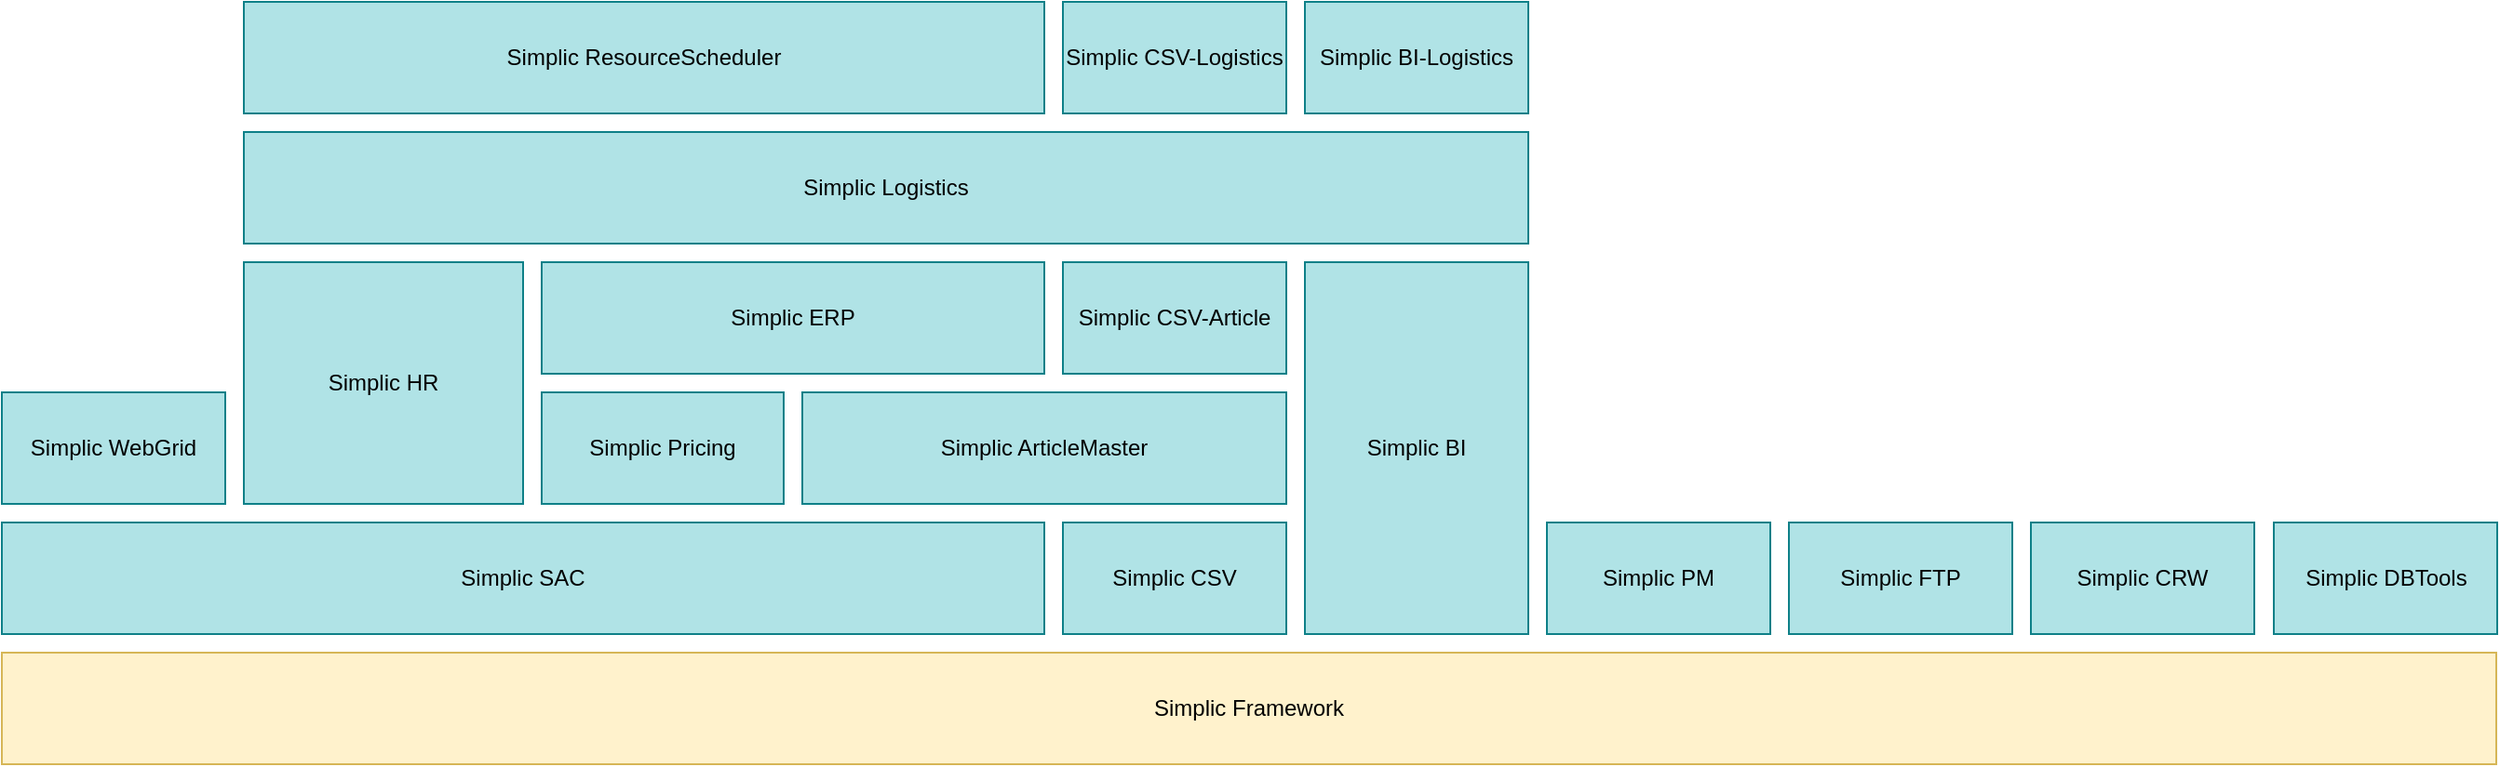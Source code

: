 <mxfile version="13.7.9" type="device"><diagram id="aAwWcRBURt38Q2XwqWzv" name="Seite-1"><mxGraphModel dx="2249" dy="942" grid="1" gridSize="10" guides="1" tooltips="1" connect="1" arrows="1" fold="1" page="1" pageScale="1" pageWidth="827" pageHeight="1169" math="0" shadow="0"><root><mxCell id="0"/><mxCell id="1" parent="0"/><mxCell id="mWttYkodErPyp53WULLv-1" value="Simplic Framework" style="rounded=0;whiteSpace=wrap;html=1;fillColor=#fff2cc;strokeColor=#d6b656;" vertex="1" parent="1"><mxGeometry x="-100" y="500" width="1340" height="60" as="geometry"/></mxCell><mxCell id="mWttYkodErPyp53WULLv-2" value="Simplic SAC" style="rounded=0;whiteSpace=wrap;html=1;fillColor=#b0e3e6;strokeColor=#0e8088;" vertex="1" parent="1"><mxGeometry x="-100" y="430" width="560" height="60" as="geometry"/></mxCell><mxCell id="mWttYkodErPyp53WULLv-3" value="Simplic Pricing" style="rounded=0;whiteSpace=wrap;html=1;fillColor=#b0e3e6;strokeColor=#0e8088;" vertex="1" parent="1"><mxGeometry x="190" y="360" width="130" height="60" as="geometry"/></mxCell><mxCell id="mWttYkodErPyp53WULLv-4" value="Simplic HR" style="rounded=0;whiteSpace=wrap;html=1;strokeColor=#0e8088;fillColor=#b0e3e6;" vertex="1" parent="1"><mxGeometry x="30" y="290" width="150" height="130" as="geometry"/></mxCell><mxCell id="mWttYkodErPyp53WULLv-5" value="Simplic ArticleMaster" style="rounded=0;whiteSpace=wrap;html=1;fillColor=#b0e3e6;strokeColor=#0e8088;" vertex="1" parent="1"><mxGeometry x="330" y="360" width="260" height="60" as="geometry"/></mxCell><mxCell id="mWttYkodErPyp53WULLv-6" value="Simplic ERP" style="rounded=0;whiteSpace=wrap;html=1;fillColor=#b0e3e6;strokeColor=#0e8088;" vertex="1" parent="1"><mxGeometry x="190" y="290" width="270" height="60" as="geometry"/></mxCell><mxCell id="mWttYkodErPyp53WULLv-7" value="Simplic Logistics" style="rounded=0;whiteSpace=wrap;html=1;fillColor=#b0e3e6;strokeColor=#0e8088;" vertex="1" parent="1"><mxGeometry x="30" y="220" width="690" height="60" as="geometry"/></mxCell><mxCell id="mWttYkodErPyp53WULLv-8" value="Simplic FTP" style="rounded=0;whiteSpace=wrap;html=1;fillColor=#b0e3e6;strokeColor=#0e8088;" vertex="1" parent="1"><mxGeometry x="860" y="430" width="120" height="60" as="geometry"/></mxCell><mxCell id="mWttYkodErPyp53WULLv-9" value="Simplic PM" style="rounded=0;whiteSpace=wrap;html=1;fillColor=#b0e3e6;strokeColor=#0e8088;" vertex="1" parent="1"><mxGeometry x="730" y="430" width="120" height="60" as="geometry"/></mxCell><mxCell id="mWttYkodErPyp53WULLv-10" value="Simplic ResourceScheduler" style="rounded=0;whiteSpace=wrap;html=1;fillColor=#b0e3e6;strokeColor=#0e8088;" vertex="1" parent="1"><mxGeometry x="30" y="150" width="430" height="60" as="geometry"/></mxCell><mxCell id="mWttYkodErPyp53WULLv-11" value="Simplic CSV" style="rounded=0;whiteSpace=wrap;html=1;fillColor=#b0e3e6;strokeColor=#0e8088;" vertex="1" parent="1"><mxGeometry x="470" y="430" width="120" height="60" as="geometry"/></mxCell><mxCell id="mWttYkodErPyp53WULLv-13" value="Simplic CSV-Article" style="rounded=0;whiteSpace=wrap;html=1;fillColor=#b0e3e6;strokeColor=#0e8088;" vertex="1" parent="1"><mxGeometry x="470" y="290" width="120" height="60" as="geometry"/></mxCell><mxCell id="mWttYkodErPyp53WULLv-14" value="Simplic CSV-Logistics" style="rounded=0;whiteSpace=wrap;html=1;fillColor=#b0e3e6;strokeColor=#0e8088;" vertex="1" parent="1"><mxGeometry x="470" y="150" width="120" height="60" as="geometry"/></mxCell><mxCell id="mWttYkodErPyp53WULLv-15" value="Simplic BI" style="rounded=0;whiteSpace=wrap;html=1;fillColor=#b0e3e6;strokeColor=#0e8088;" vertex="1" parent="1"><mxGeometry x="600" y="290" width="120" height="200" as="geometry"/></mxCell><mxCell id="mWttYkodErPyp53WULLv-16" value="Simplic CRW" style="rounded=0;whiteSpace=wrap;html=1;fillColor=#b0e3e6;strokeColor=#0e8088;" vertex="1" parent="1"><mxGeometry x="990" y="430" width="120" height="60" as="geometry"/></mxCell><mxCell id="mWttYkodErPyp53WULLv-17" value="Simplic WebGrid" style="rounded=0;whiteSpace=wrap;html=1;strokeColor=#0e8088;fillColor=#b0e3e6;" vertex="1" parent="1"><mxGeometry x="-100" y="360" width="120" height="60" as="geometry"/></mxCell><mxCell id="mWttYkodErPyp53WULLv-18" value="Simplic DBTools" style="rounded=0;whiteSpace=wrap;html=1;fillColor=#b0e3e6;strokeColor=#0e8088;" vertex="1" parent="1"><mxGeometry x="1120.5" y="430" width="120" height="60" as="geometry"/></mxCell><mxCell id="mWttYkodErPyp53WULLv-19" value="Simplic CSV" style="rounded=0;whiteSpace=wrap;html=1;fillColor=#b0e3e6;strokeColor=#0e8088;" vertex="1" parent="1"><mxGeometry x="470" y="430" width="120" height="60" as="geometry"/></mxCell><mxCell id="mWttYkodErPyp53WULLv-20" value="Simplic SAC" style="rounded=0;whiteSpace=wrap;html=1;fillColor=#b0e3e6;strokeColor=#0e8088;" vertex="1" parent="1"><mxGeometry x="-100" y="430" width="560" height="60" as="geometry"/></mxCell><mxCell id="mWttYkodErPyp53WULLv-21" value="Simplic BI-Logistics" style="rounded=0;whiteSpace=wrap;html=1;fillColor=#b0e3e6;strokeColor=#0e8088;" vertex="1" parent="1"><mxGeometry x="600" y="150" width="120" height="60" as="geometry"/></mxCell></root></mxGraphModel></diagram></mxfile>